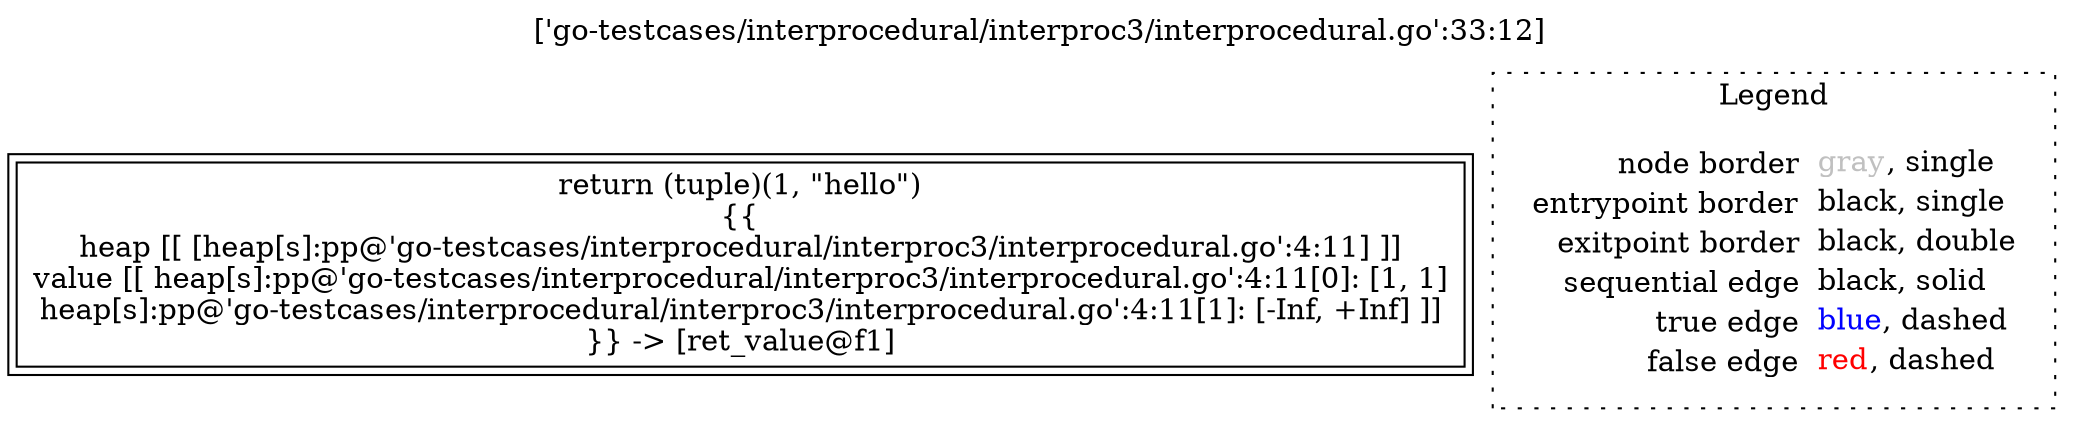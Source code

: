 digraph {
	labelloc="t";
	label="['go-testcases/interprocedural/interproc3/interprocedural.go':33:12]";
	"node0" [shape="rect",color="black",peripheries="2",label=<return (tuple)(1, &quot;hello&quot;)<BR/>{{<BR/>heap [[ [heap[s]:pp@'go-testcases/interprocedural/interproc3/interprocedural.go':4:11] ]]<BR/>value [[ heap[s]:pp@'go-testcases/interprocedural/interproc3/interprocedural.go':4:11[0]: [1, 1]<BR/>heap[s]:pp@'go-testcases/interprocedural/interproc3/interprocedural.go':4:11[1]: [-Inf, +Inf] ]]<BR/>}} -&gt; [ret_value@f1]>];
subgraph cluster_legend {
	label="Legend";
	style=dotted;
	node [shape=plaintext];
	"legend" [label=<<table border="0" cellpadding="2" cellspacing="0" cellborder="0"><tr><td align="right">node border&nbsp;</td><td align="left"><font color="gray">gray</font>, single</td></tr><tr><td align="right">entrypoint border&nbsp;</td><td align="left"><font color="black">black</font>, single</td></tr><tr><td align="right">exitpoint border&nbsp;</td><td align="left"><font color="black">black</font>, double</td></tr><tr><td align="right">sequential edge&nbsp;</td><td align="left"><font color="black">black</font>, solid</td></tr><tr><td align="right">true edge&nbsp;</td><td align="left"><font color="blue">blue</font>, dashed</td></tr><tr><td align="right">false edge&nbsp;</td><td align="left"><font color="red">red</font>, dashed</td></tr></table>>];
}

}
